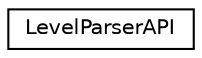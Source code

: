 digraph "Graphical Class Hierarchy"
{
 // LATEX_PDF_SIZE
  edge [fontname="Helvetica",fontsize="10",labelfontname="Helvetica",labelfontsize="10"];
  node [fontname="Helvetica",fontsize="10",shape=record];
  rankdir="LR";
  Node0 [label="LevelParserAPI",height=0.2,width=0.4,color="black", fillcolor="white", style="filled",URL="$class_level_parser_a_p_i.html",tooltip=" "];
}
